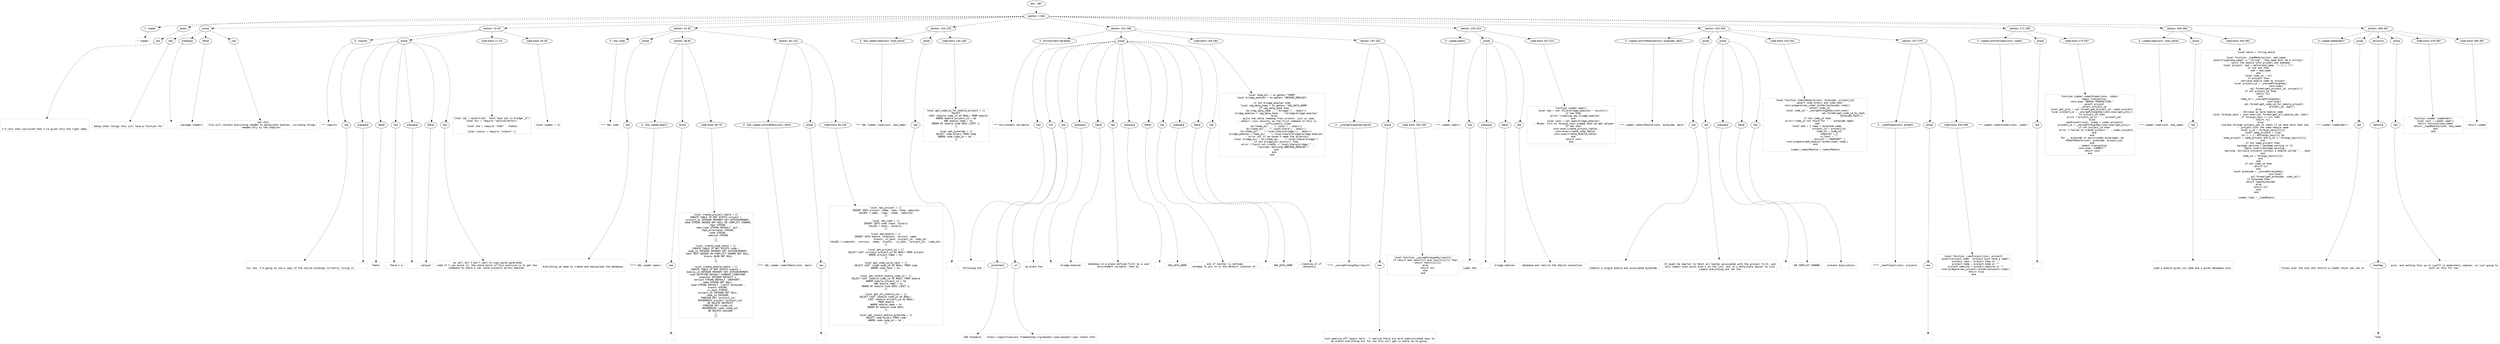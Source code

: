 digraph lpegNode {

node [fontname=Helvetica]
edge [style=dashed]

doc_0 [label="doc - 387"]


doc_0 -> { section_1}
{rank=same; section_1}

section_1 [label="section: 1-364"]


// END RANK doc_0

section_1 -> { header_2 prose_3 prose_4 section_5 section_6 section_7 section_8 section_9 section_10 section_11 section_12 section_13}
{rank=same; header_2 prose_3 prose_4 section_5 section_6 section_7 section_8 section_9 section_10 section_11 section_12 section_13}

header_2 [label="1 : loader"]

prose_3 [label="prose"]

prose_4 [label="prose"]

section_5 [label="section: 10-30"]

section_6 [label="section: 31-81"]

section_7 [label="section: 133-150"]

section_8 [label="section: 151-186"]

section_9 [label="section: 203-224"]

section_10 [label="section: 225-256"]

section_11 [label="section: 271-299"]

section_12 [label="section: 300-364"]

section_13 [label="section: 365-387"]


// END RANK section_1

header_2 -> leaf_14
leaf_14  [color=Gray,shape=rectangle,fontname=Inconsolata,label="* loader"]
// END RANK header_2

prose_3 -> { raw_15}
{rank=same; raw_15}

raw_15 [label="raw"]


// END RANK prose_3

raw_15 -> leaf_16
leaf_16  [color=Gray,shape=rectangle,fontname=Inconsolata,label="


I'm less than convinced that I've given this the right name.
"]
// END RANK raw_15

prose_4 -> { raw_17 prespace_18 literal_19 raw_20}
{rank=same; raw_17 prespace_18 literal_19 raw_20}

raw_17 [label="raw"]

prespace_18 [label="prespace"]

literal_19 [label="literal"]

raw_20 [label="raw"]


// END RANK prose_4

raw_17 -> leaf_21
leaf_21  [color=Gray,shape=rectangle,fontname=Inconsolata,label="
Among other things this will have a function for"]
// END RANK raw_17

prespace_18 -> leaf_22
leaf_22  [color=Gray,shape=rectangle,fontname=Inconsolata,label=" "]
// END RANK prespace_18

literal_19 -> leaf_23
leaf_23  [color=Gray,shape=rectangle,fontname=Inconsolata,label="package.loaders"]
// END RANK literal_19

raw_20 -> leaf_24
leaf_24  [color=Gray,shape=rectangle,fontname=Inconsolata,label=", but this
file will contain everything needed to manipulate modules, including things
needed only by the compiler.
"]
// END RANK raw_20

section_5 -> { header_25 prose_26 codeblock_27 codeblock_28}
{rank=same; header_25 prose_26 codeblock_27 codeblock_28}

header_25 [label="3 : imports"]

prose_26 [label="prose"]

codeblock_27 [label="code block 17-24"]

codeblock_28 [label="code block 26-28"]


// END RANK section_5

header_25 -> leaf_29
leaf_29  [color=Gray,shape=rectangle,fontname=Inconsolata,label="*** imports"]
// END RANK header_25

prose_26 -> { raw_30 prespace_31 literal_32 raw_33 prespace_34 literal_35 raw_36}
{rank=same; raw_30 prespace_31 literal_32 raw_33 prespace_34 literal_35 raw_36}

raw_30 [label="raw"]

prespace_31 [label="prespace"]

literal_32 [label="literal"]

raw_33 [label="raw"]

prespace_34 [label="prespace"]

literal_35 [label="literal"]

raw_36 [label="raw"]


// END RANK prose_26

raw_30 -> leaf_37
leaf_37  [color=Gray,shape=rectangle,fontname=Inconsolata,label="

For now, I'm going to use a copy of the sqlite bindings currently living in"]
// END RANK raw_30

prespace_31 -> leaf_38
leaf_38  [color=Gray,shape=rectangle,fontname=Inconsolata,label=""]
// END RANK prespace_31

literal_32 -> leaf_39
leaf_39  [color=Gray,shape=rectangle,fontname=Inconsolata,label="femto"]
// END RANK literal_32

raw_33 -> leaf_40
leaf_40  [color=Gray,shape=rectangle,fontname=Inconsolata,label=".  There's a"]
// END RANK raw_33

prespace_34 -> leaf_41
leaf_41  [color=Gray,shape=rectangle,fontname=Inconsolata,label=" "]
// END RANK prespace_34

literal_35 -> leaf_42
leaf_42  [color=Gray,shape=rectangle,fontname=Inconsolata,label="sqlayer"]
// END RANK literal_35

raw_36 -> leaf_43
leaf_43  [color=Gray,shape=rectangle,fontname=Inconsolata,label=" as well but I don't want to copy-paste generated
code if I can avoid it; the whole point of this exercise is to get the
codebase to where I can reuse projects across modules.
"]
// END RANK raw_36

codeblock_27 -> leaf_44
leaf_44  [color=Gray,shape=rectangle,fontname=Inconsolata,label="local sql = assert(sql, \"must have sql in bridge _G\")
local Dir = require \"walk/directory\"

local sha = require \"sha3\" . sha512

local status = require \"status\" ()"]
// END RANK codeblock_27

codeblock_28 -> leaf_45
leaf_45  [color=Gray,shape=rectangle,fontname=Inconsolata,label="local Loader = {}"]
// END RANK codeblock_28

section_6 -> { header_46 prose_47 section_48 section_49}
{rank=same; header_46 prose_47 section_48 section_49}

header_46 [label="3 : SQL code"]

prose_47 [label="prose"]

section_48 [label="section: 36-81"]

section_49 [label="section: 82-132"]


// END RANK section_6

header_46 -> leaf_50
leaf_50  [color=Gray,shape=rectangle,fontname=Inconsolata,label="*** SQL code"]
// END RANK header_46

prose_47 -> { raw_51}
{rank=same; raw_51}

raw_51 [label="raw"]


// END RANK prose_47

raw_51 -> leaf_52
leaf_52  [color=Gray,shape=rectangle,fontname=Inconsolata,label="

Everything we need to create and manipulate the database.

"]
// END RANK raw_51

section_48 -> { header_53 prose_54 codeblock_55}
{rank=same; header_53 prose_54 codeblock_55}

header_53 [label="4 : SQL Loader.open()"]

prose_54 [label="prose"]

codeblock_55 [label="code block 38-79"]


// END RANK section_48

header_53 -> leaf_56
leaf_56  [color=Gray,shape=rectangle,fontname=Inconsolata,label="**** SQL Loader.open()"]
// END RANK header_53

prose_54 -> { raw_57}
{rank=same; raw_57}

raw_57 [label="raw"]


// END RANK prose_54

raw_57 -> leaf_58
leaf_58  [color=Gray,shape=rectangle,fontname=Inconsolata,label="
"]
// END RANK raw_57

codeblock_55 -> leaf_59
leaf_59  [color=Gray,shape=rectangle,fontname=Inconsolata,label="local create_project_table = [[
CREATE TABLE IF NOT EXISTS project (
   project_id INTEGER PRIMARY KEY AUTOINCREMENT,
   name STRING UNIQUE NOT NULL ON CONFLICT IGNORE,
   repo STRING,
   repo_type STRING DEFAULT 'git',
   repo_alternates STRING,
   home STRING,
   website STRING
);
]]

local create_code_table = [[
CREATE TABLE IF NOT EXISTS code (
   code_id INTEGER PRIMARY KEY AUTOINCREMENT,
   hash TEXT UNIQUE ON CONFLICT IGNORE NOT NULL,
   binary BLOB NOT NULL
);
]]

local create_module_table = [[
CREATE TABLE IF NOT EXISTS module (
   module_id INTEGER PRIMARY KEY AUTOINCREMENT,
   time DATETIME DEFAULT CURRENT_TIMESTAMP,
   snapshot INTEGER DEFAULT 1,
   version STRING DEFAULT 'SNAPSHOT',
   name STRING NOT NULL,
   type STRING DEFAULT 'luaJIT-bytecode',
   branch STRING,
   vc_hash STRING,
   project_id INTEGER NOT NULL,
   code_id INTEGER,
   FOREIGN KEY (project_id)
      REFERENCES project (project_id)
      ON DELETE RESTRICT
   FOREIGN KEY (code_id)
      REFERENCES code (code_id)
      ON DELETE CASCADE
);
]]"]
// END RANK codeblock_55

section_49 -> { header_60 prose_61 codeblock_62}
{rank=same; header_60 prose_61 codeblock_62}

header_60 [label="4 : SQL Loader.commitDeck(conn, deck)"]

prose_61 [label="prose"]

codeblock_62 [label="code block 84-130"]


// END RANK section_49

header_60 -> leaf_63
leaf_63  [color=Gray,shape=rectangle,fontname=Inconsolata,label="**** SQL Loader.commitDeck(conn, deck)"]
// END RANK header_60

prose_61 -> { raw_64}
{rank=same; raw_64}

raw_64 [label="raw"]


// END RANK prose_61

raw_64 -> leaf_65
leaf_65  [color=Gray,shape=rectangle,fontname=Inconsolata,label="
"]
// END RANK raw_64

codeblock_62 -> leaf_66
leaf_66  [color=Gray,shape=rectangle,fontname=Inconsolata,label="local new_project = [[
INSERT INTO project (name, repo, home, website)
VALUES (:name, :repo, :home, :website)
]]

local new_code = [[
INSERT INTO code (hash, binary)
VALUES (:hash, :binary);
]]

local add_module = [[
INSERT INTO module (snapshot, version, name,
                    branch, vc_hash, project_id, code_id)
VALUES (:snapshot, :version, :name, :branch, :vc_hash, :project_id, :code_id);
]]

local get_project_id = [[
SELECT CAST (project.project_id AS REAL) FROM project
WHERE project.name = %s;
]]

local get_code_id_by_hash = [[
SELECT CAST (code.code_id AS REAL) FROM code
WHERE code.hash = %s;
]]

local get_latest_module_code_id = [[
SELECT CAST (module.code_id AS REAL) FROM module
WHERE module.project_id = %d
   AND module.name = %s
ORDER BY module.time DESC LIMIT 1;
]]

local get_all_module_ids = [[
SELECT CAST (module.code_id AS REAL),
       CAST (module.project_id AS REAL)
FROM module
WHERE module.name = %s
ORDER BY module.time DESC;
]]

local get_latest_module_bytecode = [[
SELECT code.binary FROM code
WHERE code.code_id = %d ;
]]"]
// END RANK codeblock_62

section_7 -> { header_67 prose_68 codeblock_69}
{rank=same; header_67 prose_68 codeblock_69}

header_67 [label="3 : SQL loader.load(conn, mod_name)"]

prose_68 [label="prose"]

codeblock_69 [label="code block 135-148"]


// END RANK section_7

header_67 -> leaf_70
leaf_70  [color=Gray,shape=rectangle,fontname=Inconsolata,label="*** SQL loader.load(conn, mod_name)"]
// END RANK header_67

prose_68 -> { raw_71}
{rank=same; raw_71}

raw_71 [label="raw"]


// END RANK prose_68

raw_71 -> leaf_72
leaf_72  [color=Gray,shape=rectangle,fontname=Inconsolata,label="
"]
// END RANK raw_71

codeblock_69 -> leaf_73
leaf_73  [color=Gray,shape=rectangle,fontname=Inconsolata,label="local get_code_id_for_module_project = [[
SELECT
   CAST (module.code_id AS REAL) FROM module
WHERE module.project_id = %d
   AND module.name = %s
ORDER BY module.time DESC LIMIT 1;
]]

local get_bytecode = [[
SELECT code.binary FROM code
WHERE code.code_id = %d ;
]]"]
// END RANK codeblock_69

section_8 -> { header_74 prose_75 codeblock_76 section_77}
{rank=same; header_74 prose_75 codeblock_76 section_77}

header_74 [label="3 : Environment Variables"]

prose_75 [label="prose"]

codeblock_76 [label="code block 159-184"]

section_77 [label="section: 187-202"]


// END RANK section_8

header_74 -> leaf_78
leaf_78  [color=Gray,shape=rectangle,fontname=Inconsolata,label="*** Environment Variables"]
// END RANK header_74

prose_75 -> { raw_79 link_80 raw_81 prespace_82 literal_83 raw_84 prespace_85 literal_86 raw_87 prespace_88 literal_89 raw_90}
{rank=same; raw_79 link_80 raw_81 prespace_82 literal_83 raw_84 prespace_85 literal_86 raw_87 prespace_88 literal_89 raw_90}

raw_79 [label="raw"]

link_80 [label="link"]

raw_81 [label="raw"]

prespace_82 [label="prespace"]

literal_83 [label="literal"]

raw_84 [label="raw"]

prespace_85 [label="prespace"]

literal_86 [label="literal"]

raw_87 [label="raw"]

prespace_88 [label="prespace"]

literal_89 [label="literal"]

raw_90 [label="raw"]


// END RANK prose_75

raw_79 -> leaf_91
leaf_91  [color=Gray,shape=rectangle,fontname=Inconsolata,label="

  Following the "]
// END RANK raw_79

link_80 -> { anchortext_92 url_93}
{rank=same; anchortext_92 url_93}

anchortext_92 [label="anchortext"]

url_93 [label="url"]


// END RANK link_80

anchortext_92 -> leaf_94
leaf_94  [color=Gray,shape=rectangle,fontname=Inconsolata,label="XDG Standard"]
// END RANK anchortext_92

url_93 -> leaf_95
leaf_95  [color=Gray,shape=rectangle,fontname=Inconsolata,label="https://specifications.freedesktop.org/basedir-spec/basedir-spec-latest.html"]
// END RANK url_93

raw_81 -> leaf_96
leaf_96  [color=Gray,shape=rectangle,fontname=Inconsolata,label=",
we place the"]
// END RANK raw_81

prespace_82 -> leaf_97
leaf_97  [color=Gray,shape=rectangle,fontname=Inconsolata,label=" "]
// END RANK prespace_82

literal_83 -> leaf_98
leaf_98  [color=Gray,shape=rectangle,fontname=Inconsolata,label="bridge.modules"]
// END RANK literal_83

raw_84 -> leaf_99
leaf_99  [color=Gray,shape=rectangle,fontname=Inconsolata,label=" database in a place defined first by a user
environment variable, then by"]
// END RANK raw_84

prespace_85 -> leaf_100
leaf_100  [color=Gray,shape=rectangle,fontname=Inconsolata,label=" "]
// END RANK prespace_85

literal_86 -> leaf_101
leaf_101  [color=Gray,shape=rectangle,fontname=Inconsolata,label="XDG_DATA_HOME"]
// END RANK literal_86

raw_87 -> leaf_102
leaf_102  [color=Gray,shape=rectangle,fontname=Inconsolata,label=", and if neither is defined,
attempt to put it in the default location of"]
// END RANK raw_87

prespace_88 -> leaf_103
leaf_103  [color=Gray,shape=rectangle,fontname=Inconsolata,label=" "]
// END RANK prespace_88

literal_89 -> leaf_104
leaf_104  [color=Gray,shape=rectangle,fontname=Inconsolata,label="XDG_DATA_HOME"]
// END RANK literal_89

raw_90 -> leaf_105
leaf_105  [color=Gray,shape=rectangle,fontname=Inconsolata,label=", creating it if
necessary.
"]
// END RANK raw_90

codeblock_76 -> leaf_106
leaf_106  [color=Gray,shape=rectangle,fontname=Inconsolata,label="local home_dir = os.getenv \"HOME\"
local bridge_modules = os.getenv \"BRIDGE_MODULES\"

if not bridge_modules then
   local xdg_data_home = os.getenv \"XDG_DATA_HOME\"
   if xdg_data_home then
      Dir(xdg_data_home .. \"/bridge/\") : mkdir()
      bridge_modules = xdg_data_home .. \"/bridge/bridge.modules\"
   else
      -- build the whole shebang from scratch, just in case
      -- =mkdir= runs =exists= as the first command so this is
      -- sufficiently clear
      Dir(home_dir .. \"/.local\") : mkdir()
      Dir(home_dir .. \"/.local/share\") : mkdir()
      Dir(home_dir .. \"/.local/share/bridge/\") : mkdir()
      bridge_modules = home_dir .. \"/.local/share/bridge/bridge.modules\"
      -- error out if we haven't made the directory
      local bridge_dir = Dir(home_dir .. \"/.local/share/bridge/\")
      if not bridge_dir:exists() then
         error (\"Could not create ~/.local/share/bridge/,\" ..
               \"consider defining $BRIDGE_MODULES\")
      end
   end
end"]
// END RANK codeblock_76

section_77 -> { header_107 prose_108 codeblock_109}
{rank=same; header_107 prose_108 codeblock_109}

header_107 [label="4 : _unwrapForeignKey(result)"]

prose_108 [label="prose"]

codeblock_109 [label="code block 192-200"]


// END RANK section_77

header_107 -> leaf_110
leaf_110  [color=Gray,shape=rectangle,fontname=Inconsolata,label="**** _unwrapForeignKey(result)"]
// END RANK header_107

prose_108 -> { raw_111}
{rank=same; raw_111}

raw_111 [label="raw"]


// END RANK prose_108

raw_111 -> leaf_112
leaf_112  [color=Gray,shape=rectangle,fontname=Inconsolata,label="

Just peeling off layers here.  I realize there are more sophisticated ways to
do almost everything but for now this will get us where we're going.
"]
// END RANK raw_111

codeblock_109 -> leaf_113
leaf_113  [color=Gray,shape=rectangle,fontname=Inconsolata,label="local function _unwrapForeignKey(result)
   if result and result[1] and result[1][1] then
      return result[1][1]
   else
      return nil
   end
end"]
// END RANK codeblock_109

section_9 -> { header_114 prose_115 codeblock_116}
{rank=same; header_114 prose_115 codeblock_116}

header_114 [label="3 : Loader.open()"]

prose_115 [label="prose"]

codeblock_116 [label="code block 207-222"]


// END RANK section_9

header_114 -> leaf_117
leaf_117  [color=Gray,shape=rectangle,fontname=Inconsolata,label="*** Loader.open()"]
// END RANK header_114

prose_115 -> { raw_118 prespace_119 literal_120 raw_121}
{rank=same; raw_118 prespace_119 literal_120 raw_121}

raw_118 [label="raw"]

prespace_119 [label="prespace"]

literal_120 [label="literal"]

raw_121 [label="raw"]


// END RANK prose_115

raw_118 -> leaf_122
leaf_122  [color=Gray,shape=rectangle,fontname=Inconsolata,label="

Loads the"]
// END RANK raw_118

prespace_119 -> leaf_123
leaf_123  [color=Gray,shape=rectangle,fontname=Inconsolata,label=" "]
// END RANK prespace_119

literal_120 -> leaf_124
leaf_124  [color=Gray,shape=rectangle,fontname=Inconsolata,label="bridge.modules"]
// END RANK literal_120

raw_121 -> leaf_125
leaf_125  [color=Gray,shape=rectangle,fontname=Inconsolata,label=" database and returns the SQLite connection.
"]
// END RANK raw_121

codeblock_116 -> leaf_126
leaf_126  [color=Gray,shape=rectangle,fontname=Inconsolata,label="function Loader.open()
   local new = not (File(bridge_modules) : exists())
   if new then
      print \"creating new bridge.modules\"
   end
   local conn = sql.open(bridge_modules)
   -- #todo: turn on foreign_keys pragma when we add sqlayer
   if new then
      conn:exec(create_project_table)
      conn:exec(create_code_table)
      conn:exec(create_module_table)
   end
   return conn
end"]
// END RANK codeblock_116

section_10 -> { header_127 prose_128 prose_129 codeblock_130 section_131}
{rank=same; header_127 prose_128 prose_129 codeblock_130 section_131}

header_127 [label="3 : Loader.commitModule(conn, bytecode, deck)"]

prose_128 [label="prose"]

prose_129 [label="prose"]

codeblock_130 [label="code block 233-254"]

section_131 [label="section: 257-270"]


// END RANK section_10

header_127 -> leaf_132
leaf_132  [color=Gray,shape=rectangle,fontname=Inconsolata,label="*** Loader.commitModule(conn, bytecode, deck)"]
// END RANK header_127

prose_128 -> { raw_133}
{rank=same; raw_133}

raw_133 [label="raw"]


// END RANK prose_128

raw_133 -> leaf_134
leaf_134  [color=Gray,shape=rectangle,fontname=Inconsolata,label="

Commits a single module and associated bytecode.
"]
// END RANK raw_133

prose_129 -> { raw_135 prespace_136 literal_137 raw_138}
{rank=same; raw_135 prespace_136 literal_137 raw_138}

raw_135 [label="raw"]

prespace_136 [label="prespace"]

literal_137 [label="literal"]

raw_138 [label="raw"]


// END RANK prose_129

raw_135 -> leaf_139
leaf_139  [color=Gray,shape=rectangle,fontname=Inconsolata,label="
It might be smarter to fetch all hashes associated with the project first, and
only commit ones which aren't on the list, but it's definitely easier to just
commit everything and let the"]
// END RANK raw_135

prespace_136 -> leaf_140
leaf_140  [color=Gray,shape=rectangle,fontname=Inconsolata,label=" "]
// END RANK prespace_136

literal_137 -> leaf_141
leaf_141  [color=Gray,shape=rectangle,fontname=Inconsolata,label="ON CONFLICT IGNORE"]
// END RANK literal_137

raw_138 -> leaf_142
leaf_142  [color=Gray,shape=rectangle,fontname=Inconsolata,label=" prevent duplication.
"]
// END RANK raw_138

codeblock_130 -> leaf_143
leaf_143  [color=Gray,shape=rectangle,fontname=Inconsolata,label="local function commitModule(conn, bytecode, project_id)
   -- upsert code.binary and code.hash
   conn:prepare(new_code):bindkv(bytecode):step()
   -- select code_id
   local code_id = _unwrapForeignKey(conn:exec(
                                        sql.format(get_code_id_by_hash,
                                                   bytecode.hash)))
   if not code_id then
      error(\"code_id not found for \" .. bytecode.name)
   end
   local mod = { name = bytecode.name,
                    project_id = project_id,
                    code_id = code_id,
                    snapshot = 1,
                    vc_hash = \"\",
                    version = \"SNAPSHOT\" }
   conn:prepare(add_module):bindkv(mod):step()
end

Loader.commitModule = commitModule"]
// END RANK codeblock_130

section_131 -> { header_144 prose_145 codeblock_146}
{rank=same; header_144 prose_145 codeblock_146}

header_144 [label="4 : _newProject(conn, project)"]

prose_145 [label="prose"]

codeblock_146 [label="code block 259-268"]


// END RANK section_131

header_144 -> leaf_147
leaf_147  [color=Gray,shape=rectangle,fontname=Inconsolata,label="**** _newProject(conn, project)"]
// END RANK header_144

prose_145 -> { raw_148}
{rank=same; raw_148}

raw_148 [label="raw"]


// END RANK prose_145

raw_148 -> leaf_149
leaf_149  [color=Gray,shape=rectangle,fontname=Inconsolata,label="
"]
// END RANK raw_148

codeblock_146 -> leaf_150
leaf_150  [color=Gray,shape=rectangle,fontname=Inconsolata,label="local function _newProject(conn, project)
   assert(project.name, \"project must have a name\")
   project.repo = project.repo or \"\"
   project.home = project.home or \"\"
   project.website = project.website or \"\"
   conn:prepare(new_project):bindkv(project):step()
   return true
end"]
// END RANK codeblock_146

section_11 -> { header_151 prose_152 codeblock_153}
{rank=same; header_151 prose_152 codeblock_153}

header_151 [label="3 : Loader.commitCodex(conn, codex)"]

prose_152 [label="prose"]

codeblock_153 [label="code block 273-297"]


// END RANK section_11

header_151 -> leaf_154
leaf_154  [color=Gray,shape=rectangle,fontname=Inconsolata,label="*** Loader.commitCodex(conn, codex)"]
// END RANK header_151

prose_152 -> { raw_155}
{rank=same; raw_155}

raw_155 [label="raw"]


// END RANK prose_152

raw_155 -> leaf_156
leaf_156  [color=Gray,shape=rectangle,fontname=Inconsolata,label="
"]
// END RANK raw_155

codeblock_153 -> leaf_157
leaf_157  [color=Gray,shape=rectangle,fontname=Inconsolata,label="function Loader.commitCodex(conn, codex)
   -- begin transaction
   conn:exec \"BEGIN TRANSACTION;\"
   -- upsert project
   -- select project_id
   local get_proj = sql.format(get_project_id, codex.project)
   local project_id = _unwrapForeignKey(conn:exec(get_proj))
   if project_id then
      print (\"project_id is \" .. project_id)
   else
      _newProject(conn, {name = codex.project})
      project_id = _unwrapForeignKey(conn:exec(get_proj))
      if not project_id then
         error (\"failed to create project \" .. codex.project)
      end
   end
   for _, bytecode in pairs(codex.bytecodes) do
      commitModule(conn, bytecode, project_id)
   end
   -- commit transaction
   conn:exec \"COMMIT;\"
   return conn
end"]
// END RANK codeblock_153

section_12 -> { header_158 prose_159 codeblock_160}
{rank=same; header_158 prose_159 codeblock_160}

header_158 [label="3 : Loader.load(conn, mod_name)"]

prose_159 [label="prose"]

codeblock_160 [label="code block 304-362"]


// END RANK section_12

header_158 -> leaf_161
leaf_161  [color=Gray,shape=rectangle,fontname=Inconsolata,label="*** Loader.load(conn, mod_name)"]
// END RANK header_158

prose_159 -> { raw_162}
{rank=same; raw_162}

raw_162 [label="raw"]


// END RANK prose_159

raw_162 -> leaf_163
leaf_163  [color=Gray,shape=rectangle,fontname=Inconsolata,label="

Load a module given its name and a given database conn.
"]
// END RANK raw_162

codeblock_160 -> leaf_164
leaf_164  [color=Gray,shape=rectangle,fontname=Inconsolata,label="local match = string.match

local function _loadModule(conn, mod_name)
   assert(type(mod_name) == \"string\", \"mod_name must be a string\")
   -- split the module into project and modname
   local project, mod = match(mod_name, \"(.*):(.*)\")
   if not mod then
      mod = mod_name
   end
   local code_id = nil
   if project then
      -- retrieve module name by project
      local project_id = _unwrapForeignKey(
                            conn:exec(
                            sql.format(get_project_id, project)))
      if not project_id then
         return nil
      end
      code_id = _unwrapForeignKey(
                         conn:exec(
                         sql.format(get_code_id_for_module_project,
                                    project_id, mod)))
   else
      -- retrieve by bare module name
      local foreign_keys = conn:exec(sql.format(get_all_module_ids, mod))
      if foreign_keys == nil then
         return nil
      else
         -- iterate through project_ids to check if we have more than one
         -- project with the same module name
         local p_id = foreign_keys[2][1]
         local same_project = true
         for i = 2, #foreign_keys[2] do
            same_project = same_project and p_id == foreign_keys[2][i]
         end
         if not same_project then
            package.warning = package.warning or {}
            table.insert(package.warning,
               \"warning: multiple projects contain a module called \" .. mod)
         end
         code_id = foreign_keys[1][1]
      end
   end
   if not code_id then
      return nil
   end
   local bytecode = _unwrapForeignKey(
                           conn:exec(
                           sql.format(get_bytecode, code_id)))
   if bytecode then
      return load(bytecode)
   else
      return nil
   end
end

Loader.load = _loadModule"]
// END RANK codeblock_160

section_13 -> { header_165 prose_166 structure_167 prose_168 codeblock_169 codeblock_170}
{rank=same; header_165 prose_166 structure_167 prose_168 codeblock_169 codeblock_170}

header_165 [label="3 : Loader.loaderGen()"]

prose_166 [label="prose"]

structure_167 [label="structure"]

prose_168 [label="prose"]

codeblock_169 [label="code block 376-383"]

codeblock_170 [label="code block 385-387"]


// END RANK section_13

header_165 -> leaf_171
leaf_171  [color=Gray,shape=rectangle,fontname=Inconsolata,label="*** Loader.loaderGen()"]
// END RANK header_165

prose_166 -> { raw_172}
{rank=same; raw_172}

raw_172 [label="raw"]


// END RANK prose_166

raw_172 -> leaf_173
leaf_173  [color=Gray,shape=rectangle,fontname=Inconsolata,label="

Closes over the conn and returns a loader which can use it.
"]
// END RANK raw_172

structure_167 -> { hashline_174}
{rank=same; hashline_174}

hashline_174 [label="hashline"]


// END RANK structure_167

hashline_174 -> { hashtag_175}
{rank=same; hashtag_175}

hashtag_175 [label="hashtag"]


// END RANK hashline_174

hashtag_175 -> leaf_176
leaf_176  [color=Gray,shape=rectangle,fontname=Inconsolata,label="Todo"]
// END RANK hashtag_175

prose_168 -> { raw_177}
{rank=same; raw_177}

raw_177 [label="raw"]


// END RANK prose_168

raw_177 -> leaf_178
leaf_178  [color=Gray,shape=rectangle,fontname=Inconsolata,label="
exit, and setting this up in LuaJIT is moderately complex, so just going to
punt on this for now.
"]
// END RANK raw_177

codeblock_169 -> leaf_179
leaf_179  [color=Gray,shape=rectangle,fontname=Inconsolata,label="function Loader.loaderGen()
   local conn = Loader.open()
   return function(mod_name)
      return _loadModule(conn, mod_name)
   end
end"]
// END RANK codeblock_169

codeblock_170 -> leaf_180
leaf_180  [color=Gray,shape=rectangle,fontname=Inconsolata,label="return Loader"]
// END RANK codeblock_170


}

